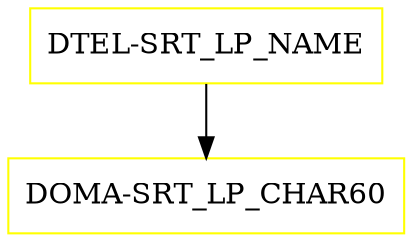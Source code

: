 digraph G {
  "DTEL-SRT_LP_NAME" [shape=box,color=yellow];
  "DOMA-SRT_LP_CHAR60" [shape=box,color=yellow,URL="./DOMA_SRT_LP_CHAR60.html"];
  "DTEL-SRT_LP_NAME" -> "DOMA-SRT_LP_CHAR60";
}
